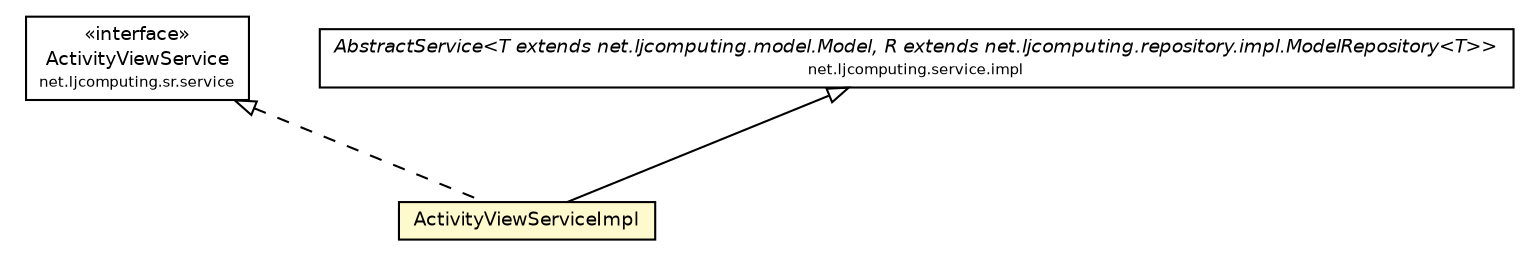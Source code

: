 #!/usr/local/bin/dot
#
# Class diagram 
# Generated by UMLGraph version R5_6 (http://www.umlgraph.org/)
#

digraph G {
	edge [fontname="Helvetica",fontsize=10,labelfontname="Helvetica",labelfontsize=10];
	node [fontname="Helvetica",fontsize=10,shape=plaintext];
	nodesep=0.25;
	ranksep=0.5;
	// net.ljcomputing.sr.service.ActivityViewService
	c82 [label=<<table title="net.ljcomputing.sr.service.ActivityViewService" border="0" cellborder="1" cellspacing="0" cellpadding="2" port="p" href="../ActivityViewService.html">
		<tr><td><table border="0" cellspacing="0" cellpadding="1">
<tr><td align="center" balign="center"> &#171;interface&#187; </td></tr>
<tr><td align="center" balign="center"> ActivityViewService </td></tr>
<tr><td align="center" balign="center"><font point-size="7.0"> net.ljcomputing.sr.service </font></td></tr>
		</table></td></tr>
		</table>>, URL="../ActivityViewService.html", fontname="Helvetica", fontcolor="black", fontsize=9.0];
	// net.ljcomputing.sr.service.impl.ActivityViewServiceImpl
	c87 [label=<<table title="net.ljcomputing.sr.service.impl.ActivityViewServiceImpl" border="0" cellborder="1" cellspacing="0" cellpadding="2" port="p" bgcolor="lemonChiffon" href="./ActivityViewServiceImpl.html">
		<tr><td><table border="0" cellspacing="0" cellpadding="1">
<tr><td align="center" balign="center"> ActivityViewServiceImpl </td></tr>
		</table></td></tr>
		</table>>, URL="./ActivityViewServiceImpl.html", fontname="Helvetica", fontcolor="black", fontsize=9.0];
	//net.ljcomputing.sr.service.impl.ActivityViewServiceImpl extends net.ljcomputing.service.impl.AbstractService<net.ljcomputing.sr.model.ActivityViewModel, net.ljcomputing.sr.repository.impl.ActivityViewModelRepositoryImpl>
	c92:p -> c87:p [dir=back,arrowtail=empty];
	//net.ljcomputing.sr.service.impl.ActivityViewServiceImpl implements net.ljcomputing.sr.service.ActivityViewService
	c82:p -> c87:p [dir=back,arrowtail=empty,style=dashed];
	// net.ljcomputing.service.impl.AbstractService<T extends net.ljcomputing.model.Model, R extends net.ljcomputing.repository.impl.ModelRepository<T>>
	c92 [label=<<table title="net.ljcomputing.service.impl.AbstractService" border="0" cellborder="1" cellspacing="0" cellpadding="2" port="p">
		<tr><td><table border="0" cellspacing="0" cellpadding="1">
<tr><td align="center" balign="center"><font face="Helvetica-Oblique"> AbstractService&lt;T extends net.ljcomputing.model.Model, R extends net.ljcomputing.repository.impl.ModelRepository&lt;T&gt;&gt; </font></td></tr>
<tr><td align="center" balign="center"><font point-size="7.0"> net.ljcomputing.service.impl </font></td></tr>
		</table></td></tr>
		</table>>, URL="null", fontname="Helvetica", fontcolor="black", fontsize=9.0];
}

